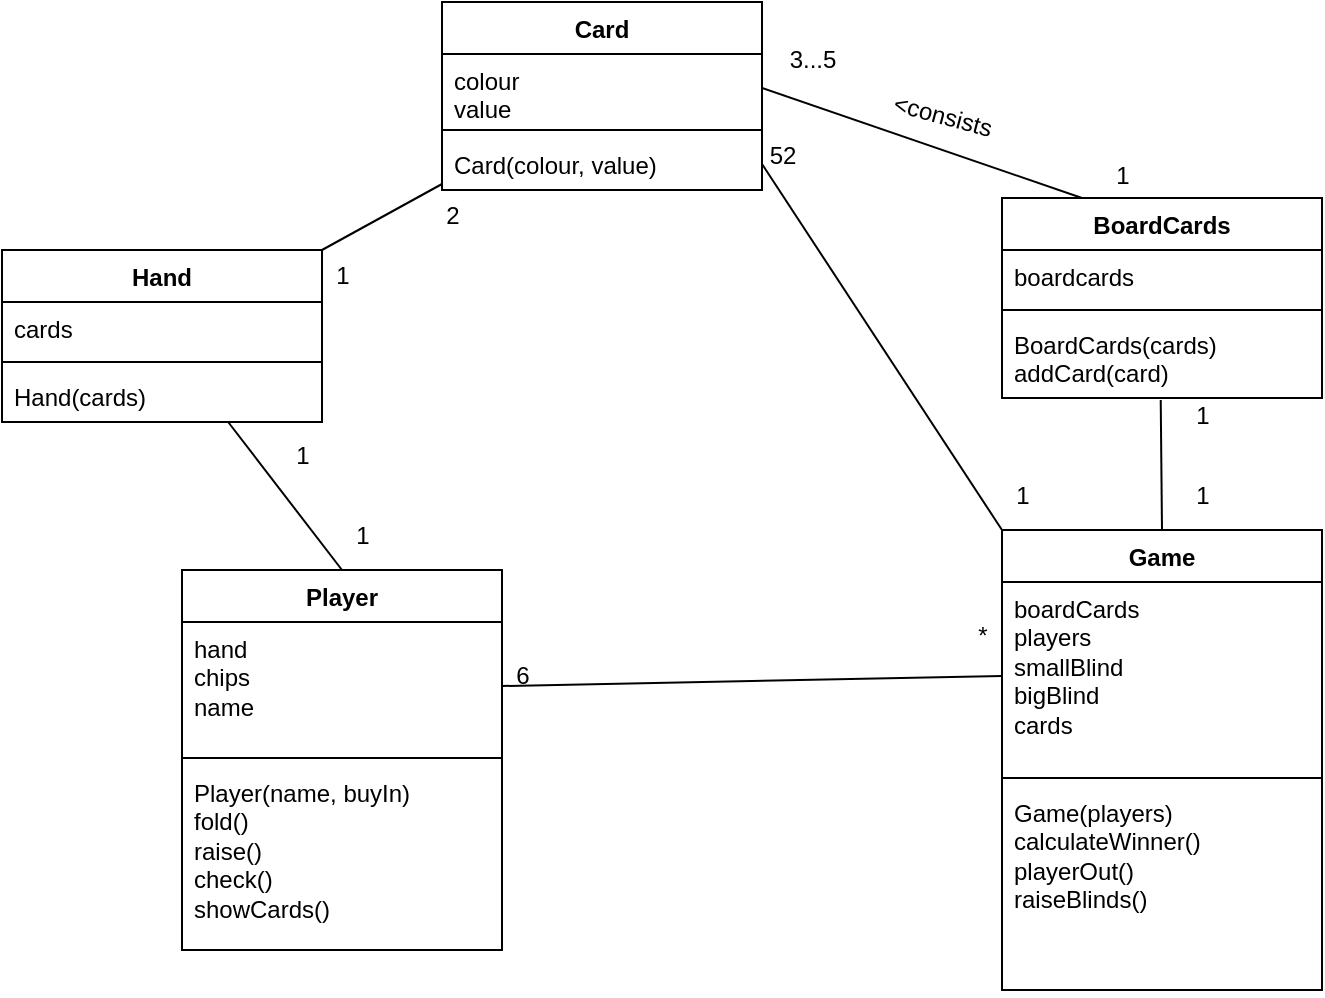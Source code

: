 <mxfile version="23.0.1" type="device">
  <diagram name="Seite-1" id="RgVdIKdjDXyPKUQFVnuI">
    <mxGraphModel dx="1134" dy="1806" grid="1" gridSize="10" guides="1" tooltips="1" connect="1" arrows="1" fold="1" page="1" pageScale="1" pageWidth="827" pageHeight="1169" math="0" shadow="0">
      <root>
        <mxCell id="0" />
        <mxCell id="1" parent="0" />
        <mxCell id="9SAi8YExB5mZZNQsVsUT-1" value="BoardCards" style="swimlane;fontStyle=1;align=center;verticalAlign=top;childLayout=stackLayout;horizontal=1;startSize=26;horizontalStack=0;resizeParent=1;resizeParentMax=0;resizeLast=0;collapsible=1;marginBottom=0;whiteSpace=wrap;html=1;" vertex="1" parent="1">
          <mxGeometry x="580" y="94" width="160" height="100" as="geometry" />
        </mxCell>
        <mxCell id="9SAi8YExB5mZZNQsVsUT-2" value="boardcards" style="text;strokeColor=none;fillColor=none;align=left;verticalAlign=top;spacingLeft=4;spacingRight=4;overflow=hidden;rotatable=0;points=[[0,0.5],[1,0.5]];portConstraint=eastwest;whiteSpace=wrap;html=1;" vertex="1" parent="9SAi8YExB5mZZNQsVsUT-1">
          <mxGeometry y="26" width="160" height="26" as="geometry" />
        </mxCell>
        <mxCell id="9SAi8YExB5mZZNQsVsUT-3" value="" style="line;strokeWidth=1;fillColor=none;align=left;verticalAlign=middle;spacingTop=-1;spacingLeft=3;spacingRight=3;rotatable=0;labelPosition=right;points=[];portConstraint=eastwest;strokeColor=inherit;" vertex="1" parent="9SAi8YExB5mZZNQsVsUT-1">
          <mxGeometry y="52" width="160" height="8" as="geometry" />
        </mxCell>
        <mxCell id="9SAi8YExB5mZZNQsVsUT-4" value="BoardCards(cards)&lt;br&gt;addCard(card)" style="text;strokeColor=none;fillColor=none;align=left;verticalAlign=top;spacingLeft=4;spacingRight=4;overflow=hidden;rotatable=0;points=[[0,0.5],[1,0.5]];portConstraint=eastwest;whiteSpace=wrap;html=1;" vertex="1" parent="9SAi8YExB5mZZNQsVsUT-1">
          <mxGeometry y="60" width="160" height="40" as="geometry" />
        </mxCell>
        <mxCell id="9SAi8YExB5mZZNQsVsUT-5" value="Card" style="swimlane;fontStyle=1;align=center;verticalAlign=top;childLayout=stackLayout;horizontal=1;startSize=26;horizontalStack=0;resizeParent=1;resizeParentMax=0;resizeLast=0;collapsible=1;marginBottom=0;whiteSpace=wrap;html=1;" vertex="1" parent="1">
          <mxGeometry x="300" y="-4" width="160" height="94" as="geometry" />
        </mxCell>
        <mxCell id="9SAi8YExB5mZZNQsVsUT-6" value="colour&lt;br&gt;value" style="text;strokeColor=none;fillColor=none;align=left;verticalAlign=top;spacingLeft=4;spacingRight=4;overflow=hidden;rotatable=0;points=[[0,0.5],[1,0.5]];portConstraint=eastwest;whiteSpace=wrap;html=1;" vertex="1" parent="9SAi8YExB5mZZNQsVsUT-5">
          <mxGeometry y="26" width="160" height="34" as="geometry" />
        </mxCell>
        <mxCell id="9SAi8YExB5mZZNQsVsUT-7" value="" style="line;strokeWidth=1;fillColor=none;align=left;verticalAlign=middle;spacingTop=-1;spacingLeft=3;spacingRight=3;rotatable=0;labelPosition=right;points=[];portConstraint=eastwest;strokeColor=inherit;" vertex="1" parent="9SAi8YExB5mZZNQsVsUT-5">
          <mxGeometry y="60" width="160" height="8" as="geometry" />
        </mxCell>
        <mxCell id="9SAi8YExB5mZZNQsVsUT-8" value="Card(colour, value)" style="text;strokeColor=none;fillColor=none;align=left;verticalAlign=top;spacingLeft=4;spacingRight=4;overflow=hidden;rotatable=0;points=[[0,0.5],[1,0.5]];portConstraint=eastwest;whiteSpace=wrap;html=1;" vertex="1" parent="9SAi8YExB5mZZNQsVsUT-5">
          <mxGeometry y="68" width="160" height="26" as="geometry" />
        </mxCell>
        <mxCell id="9SAi8YExB5mZZNQsVsUT-38" style="rounded=0;orthogonalLoop=1;jettySize=auto;html=1;exitX=1;exitY=0;exitDx=0;exitDy=0;endArrow=none;endFill=0;" edge="1" parent="1" source="9SAi8YExB5mZZNQsVsUT-9" target="9SAi8YExB5mZZNQsVsUT-5">
          <mxGeometry relative="1" as="geometry" />
        </mxCell>
        <mxCell id="9SAi8YExB5mZZNQsVsUT-9" value="Hand" style="swimlane;fontStyle=1;align=center;verticalAlign=top;childLayout=stackLayout;horizontal=1;startSize=26;horizontalStack=0;resizeParent=1;resizeParentMax=0;resizeLast=0;collapsible=1;marginBottom=0;whiteSpace=wrap;html=1;" vertex="1" parent="1">
          <mxGeometry x="80" y="120" width="160" height="86" as="geometry" />
        </mxCell>
        <mxCell id="9SAi8YExB5mZZNQsVsUT-10" value="cards" style="text;strokeColor=none;fillColor=none;align=left;verticalAlign=top;spacingLeft=4;spacingRight=4;overflow=hidden;rotatable=0;points=[[0,0.5],[1,0.5]];portConstraint=eastwest;whiteSpace=wrap;html=1;" vertex="1" parent="9SAi8YExB5mZZNQsVsUT-9">
          <mxGeometry y="26" width="160" height="26" as="geometry" />
        </mxCell>
        <mxCell id="9SAi8YExB5mZZNQsVsUT-11" value="" style="line;strokeWidth=1;fillColor=none;align=left;verticalAlign=middle;spacingTop=-1;spacingLeft=3;spacingRight=3;rotatable=0;labelPosition=right;points=[];portConstraint=eastwest;strokeColor=inherit;" vertex="1" parent="9SAi8YExB5mZZNQsVsUT-9">
          <mxGeometry y="52" width="160" height="8" as="geometry" />
        </mxCell>
        <mxCell id="9SAi8YExB5mZZNQsVsUT-12" value="Hand(cards)" style="text;strokeColor=none;fillColor=none;align=left;verticalAlign=top;spacingLeft=4;spacingRight=4;overflow=hidden;rotatable=0;points=[[0,0.5],[1,0.5]];portConstraint=eastwest;whiteSpace=wrap;html=1;" vertex="1" parent="9SAi8YExB5mZZNQsVsUT-9">
          <mxGeometry y="60" width="160" height="26" as="geometry" />
        </mxCell>
        <mxCell id="9SAi8YExB5mZZNQsVsUT-41" style="rounded=0;orthogonalLoop=1;jettySize=auto;html=1;exitX=0.5;exitY=0;exitDx=0;exitDy=0;endArrow=none;endFill=0;" edge="1" parent="1" source="9SAi8YExB5mZZNQsVsUT-13" target="9SAi8YExB5mZZNQsVsUT-9">
          <mxGeometry relative="1" as="geometry" />
        </mxCell>
        <mxCell id="9SAi8YExB5mZZNQsVsUT-13" value="Player" style="swimlane;fontStyle=1;align=center;verticalAlign=top;childLayout=stackLayout;horizontal=1;startSize=26;horizontalStack=0;resizeParent=1;resizeParentMax=0;resizeLast=0;collapsible=1;marginBottom=0;whiteSpace=wrap;html=1;" vertex="1" parent="1">
          <mxGeometry x="170" y="280" width="160" height="190" as="geometry" />
        </mxCell>
        <mxCell id="9SAi8YExB5mZZNQsVsUT-14" value="hand&lt;br&gt;chips&lt;br&gt;name" style="text;strokeColor=none;fillColor=none;align=left;verticalAlign=top;spacingLeft=4;spacingRight=4;overflow=hidden;rotatable=0;points=[[0,0.5],[1,0.5]];portConstraint=eastwest;whiteSpace=wrap;html=1;" vertex="1" parent="9SAi8YExB5mZZNQsVsUT-13">
          <mxGeometry y="26" width="160" height="64" as="geometry" />
        </mxCell>
        <mxCell id="9SAi8YExB5mZZNQsVsUT-15" value="" style="line;strokeWidth=1;fillColor=none;align=left;verticalAlign=middle;spacingTop=-1;spacingLeft=3;spacingRight=3;rotatable=0;labelPosition=right;points=[];portConstraint=eastwest;strokeColor=inherit;" vertex="1" parent="9SAi8YExB5mZZNQsVsUT-13">
          <mxGeometry y="90" width="160" height="8" as="geometry" />
        </mxCell>
        <mxCell id="9SAi8YExB5mZZNQsVsUT-16" value="Player(name, buyIn)&lt;br&gt;fold()&lt;br&gt;raise()&lt;br&gt;check()&lt;br&gt;showCards()" style="text;strokeColor=none;fillColor=none;align=left;verticalAlign=top;spacingLeft=4;spacingRight=4;overflow=hidden;rotatable=0;points=[[0,0.5],[1,0.5]];portConstraint=eastwest;whiteSpace=wrap;html=1;" vertex="1" parent="9SAi8YExB5mZZNQsVsUT-13">
          <mxGeometry y="98" width="160" height="92" as="geometry" />
        </mxCell>
        <mxCell id="9SAi8YExB5mZZNQsVsUT-34" style="rounded=0;orthogonalLoop=1;jettySize=auto;html=1;exitX=0;exitY=0;exitDx=0;exitDy=0;entryX=1;entryY=0.5;entryDx=0;entryDy=0;endArrow=none;endFill=0;" edge="1" parent="1" source="9SAi8YExB5mZZNQsVsUT-17" target="9SAi8YExB5mZZNQsVsUT-8">
          <mxGeometry relative="1" as="geometry" />
        </mxCell>
        <mxCell id="9SAi8YExB5mZZNQsVsUT-17" value="Game" style="swimlane;fontStyle=1;align=center;verticalAlign=top;childLayout=stackLayout;horizontal=1;startSize=26;horizontalStack=0;resizeParent=1;resizeParentMax=0;resizeLast=0;collapsible=1;marginBottom=0;whiteSpace=wrap;html=1;" vertex="1" parent="1">
          <mxGeometry x="580" y="260" width="160" height="230" as="geometry" />
        </mxCell>
        <mxCell id="9SAi8YExB5mZZNQsVsUT-18" value="boardCards&lt;br&gt;players&lt;br&gt;smallBlind&lt;br&gt;bigBlind&lt;br&gt;cards" style="text;strokeColor=none;fillColor=none;align=left;verticalAlign=top;spacingLeft=4;spacingRight=4;overflow=hidden;rotatable=0;points=[[0,0.5],[1,0.5]];portConstraint=eastwest;whiteSpace=wrap;html=1;" vertex="1" parent="9SAi8YExB5mZZNQsVsUT-17">
          <mxGeometry y="26" width="160" height="94" as="geometry" />
        </mxCell>
        <mxCell id="9SAi8YExB5mZZNQsVsUT-19" value="" style="line;strokeWidth=1;fillColor=none;align=left;verticalAlign=middle;spacingTop=-1;spacingLeft=3;spacingRight=3;rotatable=0;labelPosition=right;points=[];portConstraint=eastwest;strokeColor=inherit;" vertex="1" parent="9SAi8YExB5mZZNQsVsUT-17">
          <mxGeometry y="120" width="160" height="8" as="geometry" />
        </mxCell>
        <mxCell id="9SAi8YExB5mZZNQsVsUT-20" value="Game(players)&lt;br&gt;calculateWinner()&lt;br&gt;playerOut()&lt;br&gt;raiseBlinds()" style="text;strokeColor=none;fillColor=none;align=left;verticalAlign=top;spacingLeft=4;spacingRight=4;overflow=hidden;rotatable=0;points=[[0,0.5],[1,0.5]];portConstraint=eastwest;whiteSpace=wrap;html=1;" vertex="1" parent="9SAi8YExB5mZZNQsVsUT-17">
          <mxGeometry y="128" width="160" height="102" as="geometry" />
        </mxCell>
        <mxCell id="9SAi8YExB5mZZNQsVsUT-25" style="rounded=0;orthogonalLoop=1;jettySize=auto;html=1;exitX=1;exitY=0.5;exitDx=0;exitDy=0;entryX=0;entryY=0.5;entryDx=0;entryDy=0;endArrow=none;endFill=0;" edge="1" parent="1" source="9SAi8YExB5mZZNQsVsUT-14" target="9SAi8YExB5mZZNQsVsUT-18">
          <mxGeometry relative="1" as="geometry" />
        </mxCell>
        <mxCell id="9SAi8YExB5mZZNQsVsUT-26" value="6" style="text;html=1;align=center;verticalAlign=middle;resizable=0;points=[];autosize=1;strokeColor=none;fillColor=none;" vertex="1" parent="1">
          <mxGeometry x="325" y="318" width="30" height="30" as="geometry" />
        </mxCell>
        <mxCell id="9SAi8YExB5mZZNQsVsUT-27" style="rounded=0;orthogonalLoop=1;jettySize=auto;html=1;exitX=1;exitY=0.5;exitDx=0;exitDy=0;entryX=0.25;entryY=0;entryDx=0;entryDy=0;endArrow=none;endFill=0;" edge="1" parent="1" source="9SAi8YExB5mZZNQsVsUT-6" target="9SAi8YExB5mZZNQsVsUT-1">
          <mxGeometry relative="1" as="geometry" />
        </mxCell>
        <mxCell id="9SAi8YExB5mZZNQsVsUT-28" value="&amp;lt;consists" style="text;html=1;align=center;verticalAlign=middle;resizable=0;points=[];autosize=1;strokeColor=none;fillColor=none;rotation=15;" vertex="1" parent="1">
          <mxGeometry x="515" y="38" width="70" height="30" as="geometry" />
        </mxCell>
        <mxCell id="9SAi8YExB5mZZNQsVsUT-29" value="3...5" style="text;html=1;align=center;verticalAlign=middle;resizable=0;points=[];autosize=1;strokeColor=none;fillColor=none;" vertex="1" parent="1">
          <mxGeometry x="460" y="10" width="50" height="30" as="geometry" />
        </mxCell>
        <mxCell id="9SAi8YExB5mZZNQsVsUT-30" value="1" style="text;html=1;align=center;verticalAlign=middle;resizable=0;points=[];autosize=1;strokeColor=none;fillColor=none;" vertex="1" parent="1">
          <mxGeometry x="625" y="68" width="30" height="30" as="geometry" />
        </mxCell>
        <mxCell id="9SAi8YExB5mZZNQsVsUT-31" style="rounded=0;orthogonalLoop=1;jettySize=auto;html=1;exitX=0.5;exitY=0;exitDx=0;exitDy=0;entryX=0.496;entryY=1.025;entryDx=0;entryDy=0;entryPerimeter=0;endArrow=none;endFill=0;" edge="1" parent="1" source="9SAi8YExB5mZZNQsVsUT-17" target="9SAi8YExB5mZZNQsVsUT-4">
          <mxGeometry relative="1" as="geometry" />
        </mxCell>
        <mxCell id="9SAi8YExB5mZZNQsVsUT-32" value="1" style="text;html=1;align=center;verticalAlign=middle;resizable=0;points=[];autosize=1;strokeColor=none;fillColor=none;" vertex="1" parent="1">
          <mxGeometry x="665" y="188" width="30" height="30" as="geometry" />
        </mxCell>
        <mxCell id="9SAi8YExB5mZZNQsVsUT-33" value="1" style="text;html=1;align=center;verticalAlign=middle;resizable=0;points=[];autosize=1;strokeColor=none;fillColor=none;" vertex="1" parent="1">
          <mxGeometry x="665" y="228" width="30" height="30" as="geometry" />
        </mxCell>
        <mxCell id="9SAi8YExB5mZZNQsVsUT-35" value="1" style="text;html=1;align=center;verticalAlign=middle;resizable=0;points=[];autosize=1;strokeColor=none;fillColor=none;" vertex="1" parent="1">
          <mxGeometry x="575" y="228" width="30" height="30" as="geometry" />
        </mxCell>
        <mxCell id="9SAi8YExB5mZZNQsVsUT-36" value="52" style="text;html=1;align=center;verticalAlign=middle;resizable=0;points=[];autosize=1;strokeColor=none;fillColor=none;" vertex="1" parent="1">
          <mxGeometry x="450" y="58" width="40" height="30" as="geometry" />
        </mxCell>
        <mxCell id="9SAi8YExB5mZZNQsVsUT-37" value="*" style="text;html=1;align=center;verticalAlign=middle;resizable=0;points=[];autosize=1;strokeColor=none;fillColor=none;" vertex="1" parent="1">
          <mxGeometry x="555" y="298" width="30" height="30" as="geometry" />
        </mxCell>
        <mxCell id="9SAi8YExB5mZZNQsVsUT-39" value="2" style="text;html=1;align=center;verticalAlign=middle;resizable=0;points=[];autosize=1;strokeColor=none;fillColor=none;" vertex="1" parent="1">
          <mxGeometry x="290" y="88" width="30" height="30" as="geometry" />
        </mxCell>
        <mxCell id="9SAi8YExB5mZZNQsVsUT-40" value="1" style="text;html=1;align=center;verticalAlign=middle;resizable=0;points=[];autosize=1;strokeColor=none;fillColor=none;" vertex="1" parent="1">
          <mxGeometry x="235" y="118" width="30" height="30" as="geometry" />
        </mxCell>
        <mxCell id="9SAi8YExB5mZZNQsVsUT-42" value="1" style="text;html=1;align=center;verticalAlign=middle;resizable=0;points=[];autosize=1;strokeColor=none;fillColor=none;" vertex="1" parent="1">
          <mxGeometry x="245" y="248" width="30" height="30" as="geometry" />
        </mxCell>
        <mxCell id="9SAi8YExB5mZZNQsVsUT-43" value="1" style="text;html=1;align=center;verticalAlign=middle;resizable=0;points=[];autosize=1;strokeColor=none;fillColor=none;" vertex="1" parent="1">
          <mxGeometry x="215" y="208" width="30" height="30" as="geometry" />
        </mxCell>
      </root>
    </mxGraphModel>
  </diagram>
</mxfile>
